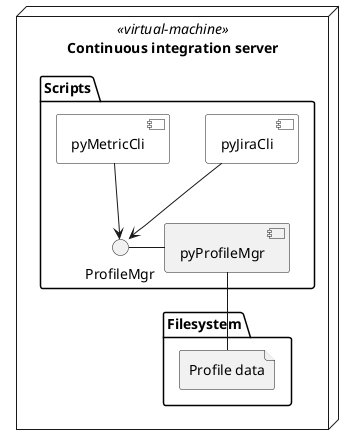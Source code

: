 @startuml DeploymentDiagram

node "Continuous integration server" <<virtual-machine>> {
  package "Scripts" {
    component "pyJiraCli" as jira_cli #White
    component "pyMetricCli" as metric_cli #White
    component "pyProfileMgr" as profile_mgr
    ProfileMgr - [profile_mgr]
  }

  folder Filesystem {
    file "Profile data" as profile_data_files
  }

  jira_cli --> ProfileMgr
  metric_cli --> ProfileMgr
  profile_mgr -- profile_data_files
}

@enduml
